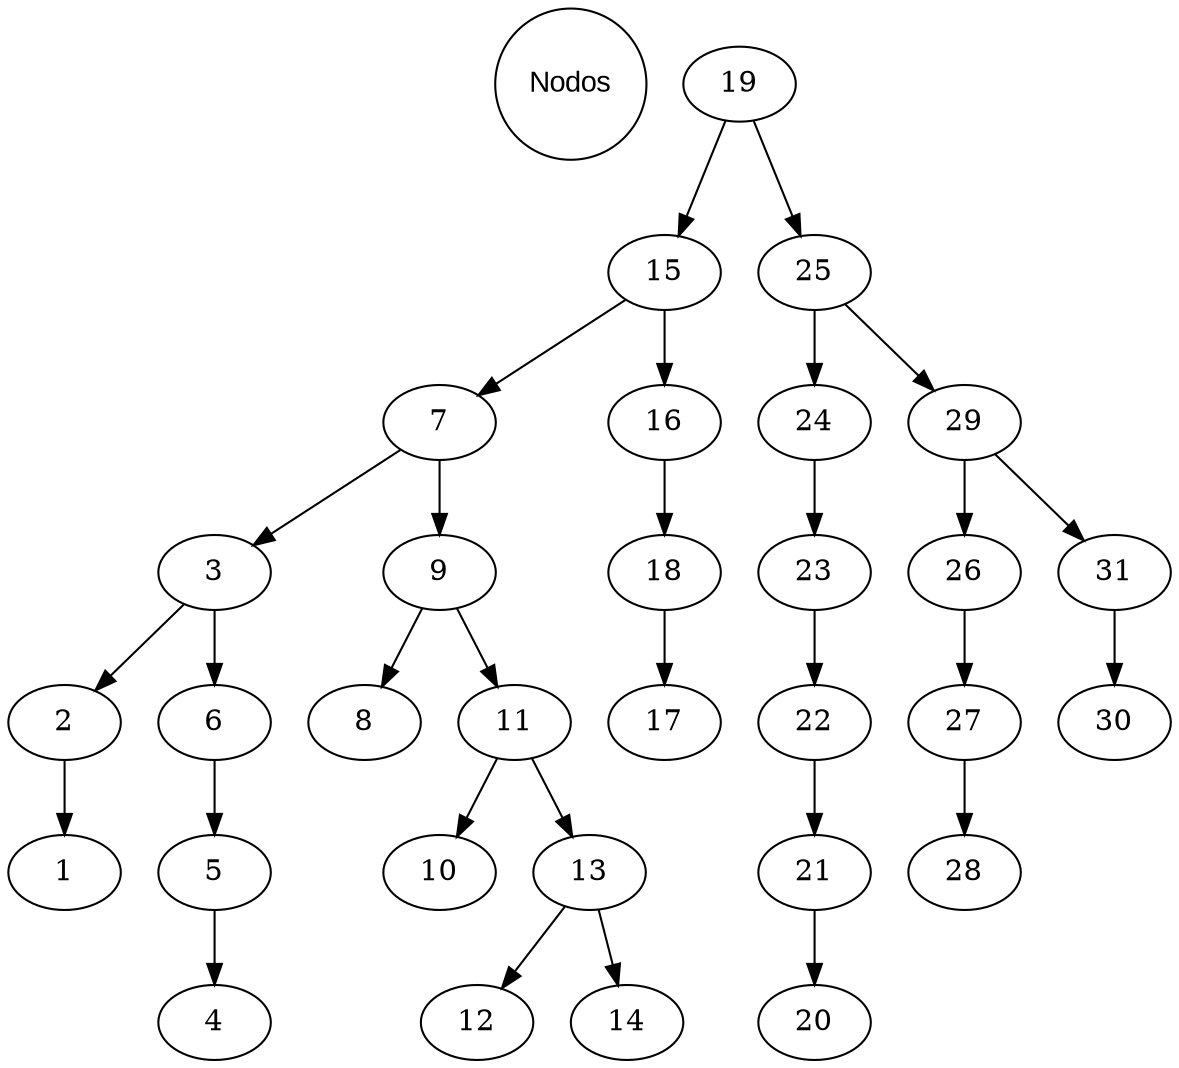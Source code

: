 digraph ArvoreBinaria {
Nodos [shape=circle, fontname="Arial"];
  19;
  19 -> 15;
  19 -> 25;
  15;
  15 -> 7;
  15 -> 16;
  7;
  7 -> 3;
  7 -> 9;
  3;
  3 -> 2;
  3 -> 6;
  2;
  2 -> 1;
  1;
  6;
  6 -> 5;
  5;
  5 -> 4;
  4;
  9;
  9 -> 8;
  9 -> 11;
  8;
  11;
  11 -> 10;
  11 -> 13;
  10;
  13;
  13 -> 12;
  13 -> 14;
  12;
  14;
  16;
  16 -> 18;
  18;
  18 -> 17;
  17;
  25;
  25 -> 24;
  25 -> 29;
  24;
  24 -> 23;
  23;
  23 -> 22;
  22;
  22 -> 21;
  21;
  21 -> 20;
  20;
  29;
  29 -> 26;
  29 -> 31;
  26;
  26 -> 27;
  27;
  27 -> 28;
  28;
  31;
  31 -> 30;
  30;
}
